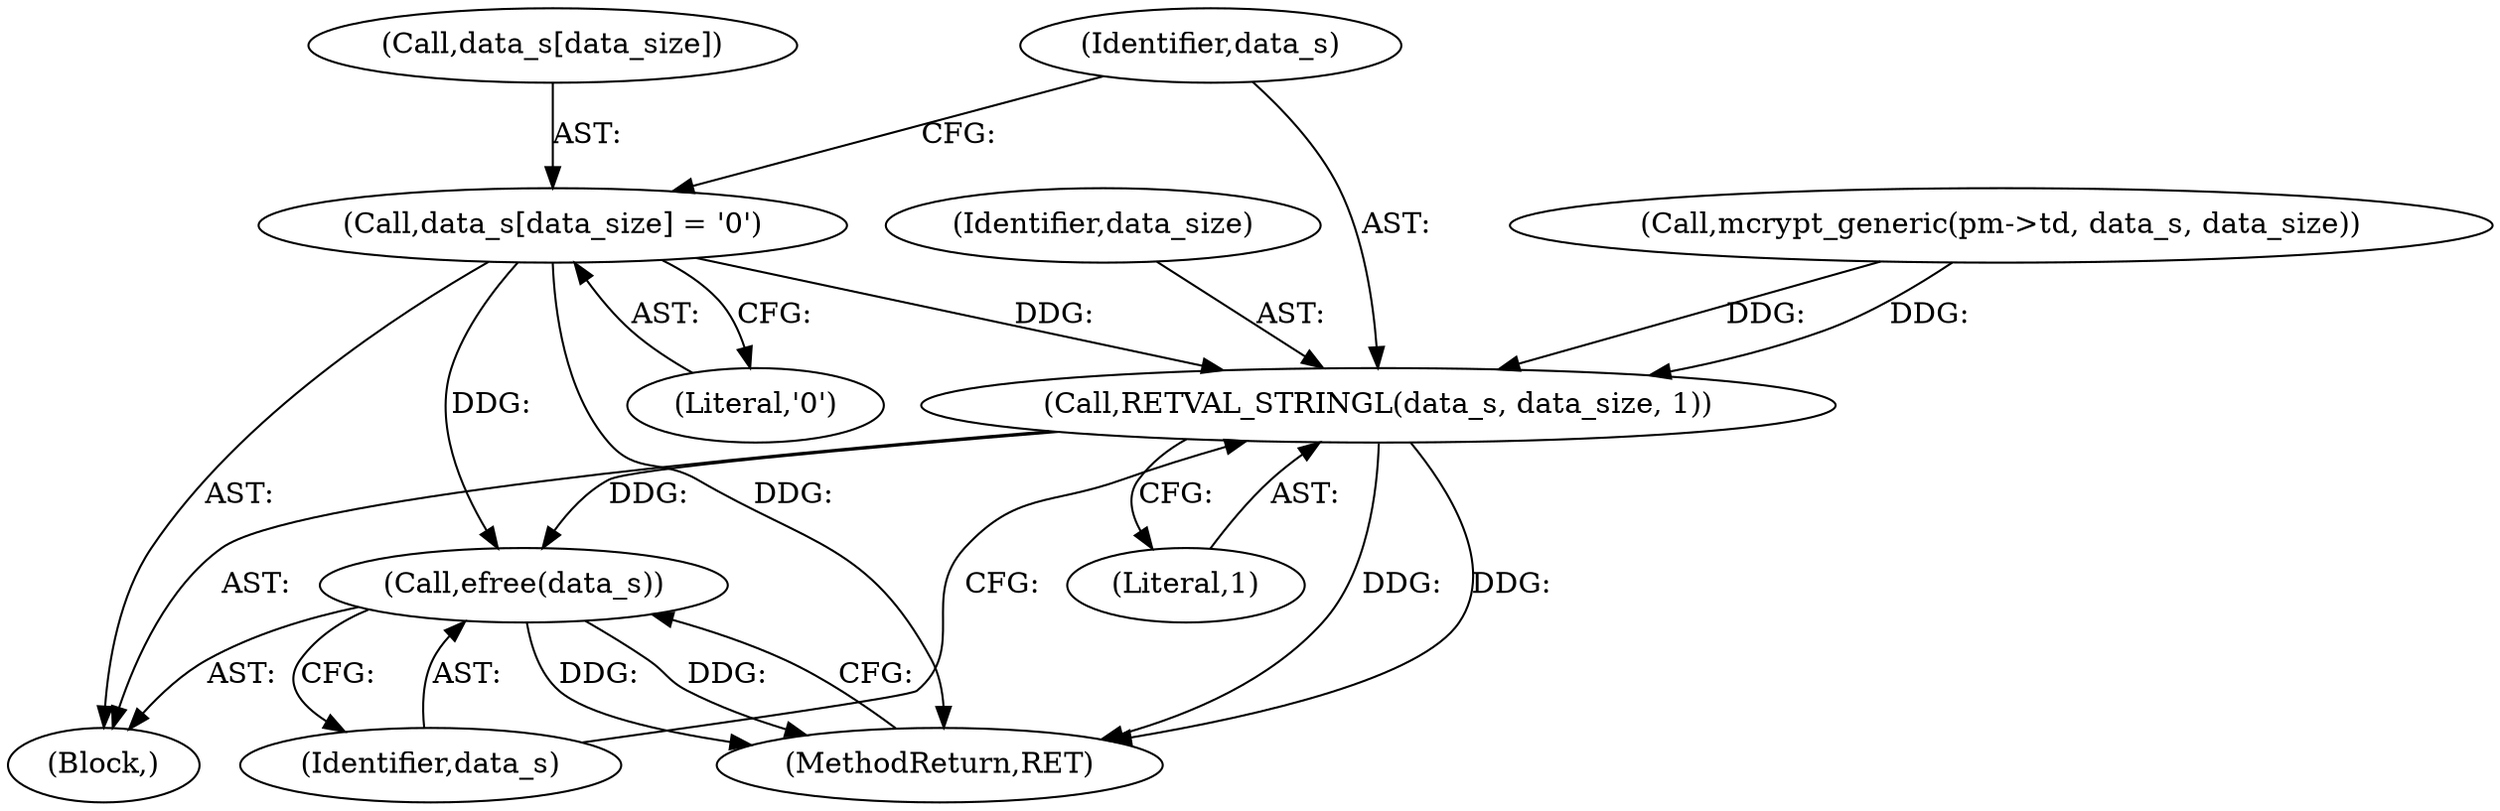 digraph "0_php-src_6c5211a0cef0cc2854eaa387e0eb036e012904d0?w=1_1@array" {
"1000190" [label="(Call,data_s[data_size] = '\0')"];
"1000195" [label="(Call,RETVAL_STRINGL(data_s, data_size, 1))"];
"1000199" [label="(Call,efree(data_s))"];
"1000197" [label="(Identifier,data_size)"];
"1000201" [label="(MethodReturn,RET)"];
"1000194" [label="(Literal,'\0')"];
"1000196" [label="(Identifier,data_s)"];
"1000184" [label="(Call,mcrypt_generic(pm->td, data_s, data_size))"];
"1000200" [label="(Identifier,data_s)"];
"1000198" [label="(Literal,1)"];
"1000199" [label="(Call,efree(data_s))"];
"1000195" [label="(Call,RETVAL_STRINGL(data_s, data_size, 1))"];
"1000191" [label="(Call,data_s[data_size])"];
"1000190" [label="(Call,data_s[data_size] = '\0')"];
"1000105" [label="(Block,)"];
"1000190" -> "1000105"  [label="AST: "];
"1000190" -> "1000194"  [label="CFG: "];
"1000191" -> "1000190"  [label="AST: "];
"1000194" -> "1000190"  [label="AST: "];
"1000196" -> "1000190"  [label="CFG: "];
"1000190" -> "1000201"  [label="DDG: "];
"1000190" -> "1000195"  [label="DDG: "];
"1000190" -> "1000199"  [label="DDG: "];
"1000195" -> "1000105"  [label="AST: "];
"1000195" -> "1000198"  [label="CFG: "];
"1000196" -> "1000195"  [label="AST: "];
"1000197" -> "1000195"  [label="AST: "];
"1000198" -> "1000195"  [label="AST: "];
"1000200" -> "1000195"  [label="CFG: "];
"1000195" -> "1000201"  [label="DDG: "];
"1000195" -> "1000201"  [label="DDG: "];
"1000184" -> "1000195"  [label="DDG: "];
"1000184" -> "1000195"  [label="DDG: "];
"1000195" -> "1000199"  [label="DDG: "];
"1000199" -> "1000105"  [label="AST: "];
"1000199" -> "1000200"  [label="CFG: "];
"1000200" -> "1000199"  [label="AST: "];
"1000201" -> "1000199"  [label="CFG: "];
"1000199" -> "1000201"  [label="DDG: "];
"1000199" -> "1000201"  [label="DDG: "];
}
